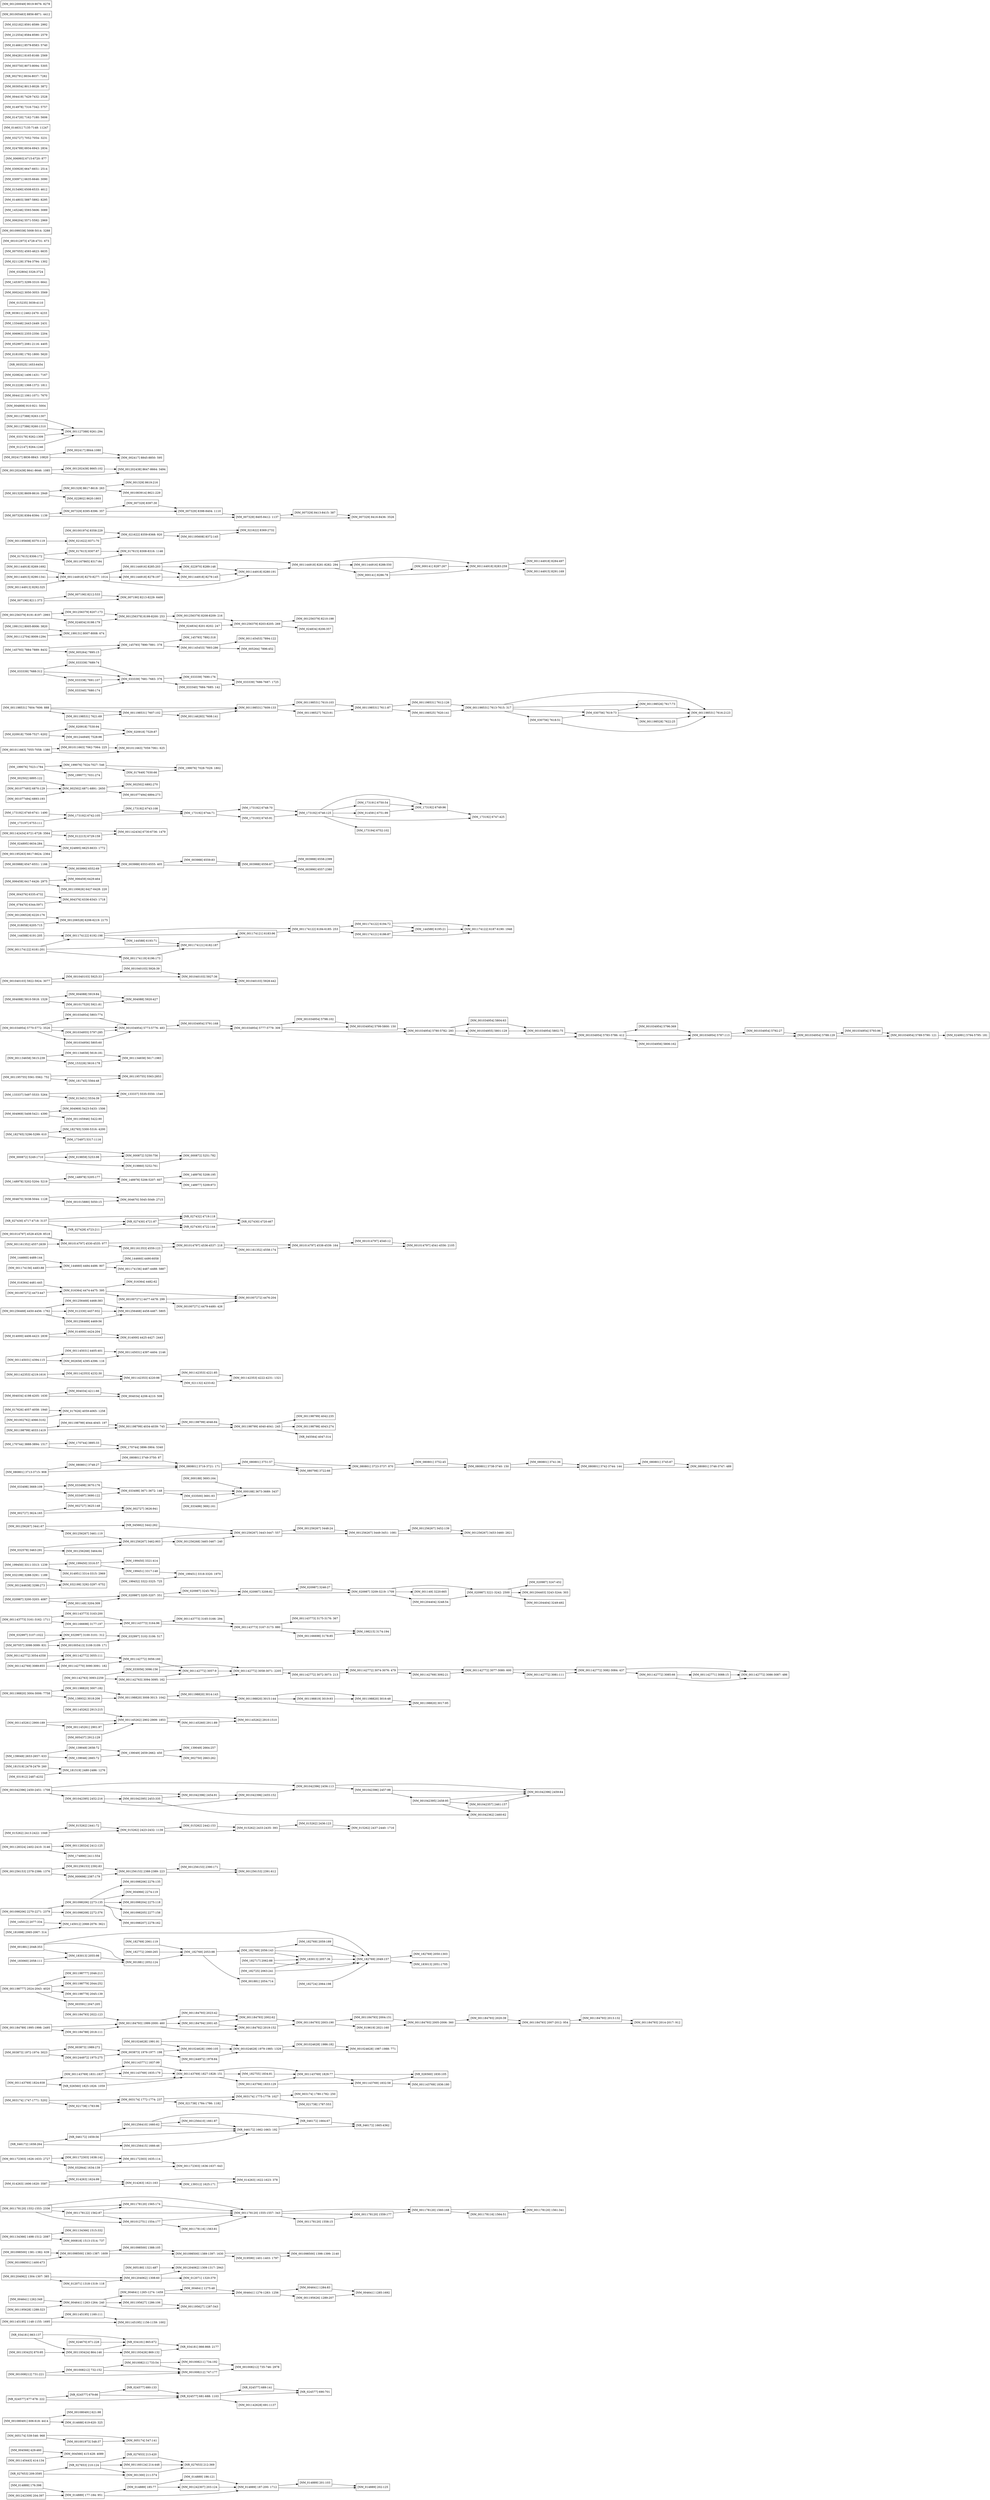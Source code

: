 digraph g { 
	rankdir = LR 
	176 -> 177 
	177 -> 185 
	185 -> 186 
	186 -> 187 
	187 -> 201 
	201 -> 202 
	209 -> 210 
	210 -> 213 
	213 -> 212 
	429 -> 415 
	539 -> 547 
	606 -> 621 
	677 -> 679 
	679 -> 680 
	680 -> 681 
	681 -> 689 
	689 -> 690 
	731 -> 732 
	732 -> 747 
	747 -> 735 
	863 -> 865 
	865 -> 866 
	1148 -> 1160 
	1160 -> 1156 
	1262 -> 1263 
	1263 -> 1265 
	1265 -> 1275 
	1275 -> 1276 
	1276 -> 1284 
	1284 -> 1285 
	1304 -> 1308 
	1308 -> 1309 
	1381 -> 1383 
	1383 -> 1388 
	1388 -> 1389 
	1389 -> 1398 
	1498 -> 1515 
	1552 -> 1565 
	1565 -> 1555 
	1555 -> 1558 
	1558 -> 1559 
	1559 -> 1560 
	1560 -> 1561 
	1552 -> 1562 
	1562 -> 1555 
	1606 -> 1624 
	1624 -> 1621 
	1621 -> 1622 
	1626 -> 1638 
	1638 -> 1635 
	1635 -> 1636 
	1658 -> 1659 
	1659 -> 1662 
	1662 -> 1664 
	1664 -> 1665 
	1747 -> 1772 
	1772 -> 1775 
	1775 -> 1780 
	1824 -> 1831 
	1831 -> 1835 
	1835 -> 1827 
	1827 -> 1829 
	1829 -> 1832 
	1832 -> 1836 
	1991 -> 1990 
	1990 -> 1979 
	1979 -> 1986 
	1986 -> 1987 
	2022 -> 1999 
	1999 -> 2023 
	2023 -> 2002 
	2002 -> 2003 
	2003 -> 2004 
	2004 -> 2005 
	2005 -> 2020 
	2020 -> 2007 
	2007 -> 2013 
	2013 -> 2014 
	2024 -> 2046 
	2061 -> 2053 
	2053 -> 2056 
	2056 -> 2059 
	2059 -> 2049 
	2049 -> 2050 
	2077 -> 2068 
	2270 -> 2273 
	2273 -> 2276 
	2378 -> 2392 
	2392 -> 2388 
	2388 -> 2390 
	2390 -> 2391 
	2402 -> 2412 
	2413 -> 2441 
	2441 -> 2423 
	2423 -> 2442 
	2442 -> 2433 
	2433 -> 2436 
	2436 -> 2437 
	2450 -> 2454 
	2454 -> 2455 
	2455 -> 2456 
	2456 -> 2457 
	2457 -> 2459 
	2478 -> 2480 
	2653 -> 2658 
	2658 -> 2659 
	2659 -> 2664 
	2913 -> 2902 
	2902 -> 2910 
	3004 -> 3007 
	3007 -> 3008 
	3008 -> 3014 
	3014 -> 3015 
	3015 -> 3016 
	3016 -> 3017 
	3054 -> 3055 
	3055 -> 3056 
	3056 -> 3057 
	3057 -> 3058 
	3058 -> 3072 
	3072 -> 3074 
	3074 -> 3077 
	3077 -> 3081 
	3081 -> 3082 
	3082 -> 3085 
	3085 -> 3086 
	3085 -> 3088 
	3088 -> 3086 
	3093 -> 3094 
	3094 -> 3057 
	3107 -> 3100 
	3100 -> 3102 
	3161 -> 3163 
	3163 -> 3164 
	3164 -> 3165 
	3165 -> 3167 
	3167 -> 3175 
	3200 -> 3205 
	3205 -> 3245 
	3245 -> 3208 
	3208 -> 3246 
	3246 -> 3209 
	3209 -> 3221 
	3221 -> 3247 
	3288 -> 3292 
	3311 -> 3316 
	3316 -> 3321 
	3441 -> 3461 
	3461 -> 3462 
	3462 -> 3443 
	3443 -> 3448 
	3448 -> 3449 
	3449 -> 3452 
	3452 -> 3453 
	3624 -> 3625 
	3625 -> 3626 
	3693 -> 3673 
	3713 -> 3748 
	3748 -> 3749 
	3749 -> 3716 
	3716 -> 3751 
	3751 -> 3723 
	3723 -> 3752 
	3752 -> 3738 
	3738 -> 3741 
	3741 -> 3742 
	3742 -> 3745 
	3745 -> 3746 
	3888 -> 3895 
	3895 -> 3896 
	4033 -> 4044 
	4044 -> 4034 
	4034 -> 4046 
	4046 -> 4040 
	4040 -> 4042 
	4057 -> 4059 
	4198 -> 4211 
	4211 -> 4206 
	4219 -> 4232 
	4232 -> 4220 
	4220 -> 4221 
	4221 -> 4222 
	4394 -> 4405 
	4405 -> 4397 
	4406 -> 4424 
	4424 -> 4425 
	4450 -> 4468 
	4468 -> 4458 
	4481 -> 4474 
	4474 -> 4482 
	4489 -> 4484 
	4484 -> 4490 
	4528 -> 4530 
	4530 -> 4536 
	4536 -> 4538 
	4538 -> 4540 
	4540 -> 4541 
	4717 -> 4721 
	4721 -> 4722 
	4722 -> 4720 
	5038 -> 5045 
	5202 -> 5205 
	5205 -> 5206 
	5206 -> 5208 
	5249 -> 5250 
	5250 -> 5251 
	5296 -> 5300 
	5408 -> 5423 
	5497 -> 5535 
	5561 -> 5563 
	5615 -> 5618 
	5618 -> 5617 
	5770 -> 5803 
	5803 -> 5773 
	5773 -> 5791 
	5791 -> 5777 
	5777 -> 5798 
	5798 -> 5799 
	5799 -> 5780 
	5780 -> 5804 
	5804 -> 5802 
	5802 -> 5783 
	5783 -> 5796 
	5796 -> 5787 
	5787 -> 5792 
	5792 -> 5788 
	5788 -> 5793 
	5793 -> 5789 
	5910 -> 5919 
	5919 -> 5920 
	5922 -> 5925 
	5925 -> 5926 
	5926 -> 5927 
	5927 -> 5928 
	6181 -> 6192 
	6192 -> 6184 
	6184 -> 6194 
	6194 -> 6187 
	6220 -> 6206 
	6335 -> 6336 
	6344 -> 6336 
	6417 -> 6429 
	6547 -> 6553 
	6553 -> 6559 
	6559 -> 6556 
	6556 -> 6558 
	6634 -> 6625 
	6721 -> 6730 
	6740 -> 6742 
	6742 -> 6743 
	6743 -> 6744 
	6744 -> 6748 
	6748 -> 6746 
	6746 -> 6749 
	6749 -> 6747 
	6895 -> 6871 
	6871 -> 6892 
	7023 -> 7024 
	7024 -> 7028 
	7055 -> 7062 
	7062 -> 7059 
	7508 -> 7530 
	7530 -> 7529 
	7604 -> 7621 
	7621 -> 7607 
	7607 -> 7609 
	7609 -> 7610 
	7610 -> 7611 
	7611 -> 7612 
	7612 -> 7613 
	7613 -> 7616 
	7688 -> 7689 
	7689 -> 7681 
	7681 -> 7690 
	7690 -> 7686 
	7884 -> 7890 
	7890 -> 7892 
	8005 -> 8007 
	8191 -> 8207 
	8207 -> 8199 
	8199 -> 8208 
	8208 -> 8203 
	8203 -> 8210 
	8211 -> 8212 
	8212 -> 8213 
	8269 -> 8270 
	8270 -> 8278 
	8278 -> 8279 
	8279 -> 8280 
	8280 -> 8281 
	8281 -> 8283 
	8283 -> 8284 
	8270 -> 8285 
	8285 -> 8279 
	8281 -> 8288 
	8306 -> 8307 
	8307 -> 8308 
	8371 -> 8359 
	8359 -> 8369 
	8384 -> 8395 
	8395 -> 8397 
	8397 -> 8398 
	8398 -> 8405 
	8405 -> 8413 
	8413 -> 8416 
	8384 -> 8405 
	8405 -> 8416 
	8609 -> 8617 
	8617 -> 8619 
	8641 -> 8665 
	8665 -> 8647 
	8836 -> 8844 
	8844 -> 8845 
	8836 -> 8845 
	9263 -> 9261 
	185 -> 203 
	203 -> 187 
	204 -> 177 
	177 -> 187 
	187 -> 202 
	210 -> 211 
	211 -> 212 
	209 -> 211 
	210 -> 214 
	214 -> 212 
	414 -> 415 
	539 -> 548 
	548 -> 547 
	606 -> 619 
	677 -> 681 
	681 -> 691 
	679 -> 681 
	681 -> 690 
	732 -> 733 
	733 -> 734 
	734 -> 735 
	731 -> 747 
	733 -> 747 
	863 -> 864 
	864 -> 865 
	864 -> 869 
	869 -> 866 
	870 -> 864 
	871 -> 865 
	1148 -> 1156 
	1263 -> 1286 
	1286 -> 1287 
	1263 -> 1287 
	1288 -> 1263 
	1265 -> 1276 
	1276 -> 1289 
	1289 -> 1285 
	1304 -> 1318 
	1318 -> 1308 
	1308 -> 1320 
	1321 -> 1309 
	1400 -> 1383 
	1383 -> 1389 
	1389 -> 1401 
	1401 -> 1398 
	1498 -> 1513 
	1552 -> 1554 
	1554 -> 1555 
	1562 -> 1554 
	1555 -> 1559 
	1554 -> 1563 
	1563 -> 1555 
	1560 -> 1564 
	1564 -> 1561 
	1562 -> 1565 
	1552 -> 1555 
	1555 -> 1560 
	1606 -> 1621 
	1621 -> 1625 
	1625 -> 1622 
	1626 -> 1634 
	1634 -> 1635 
	1634 -> 1636 
	1659 -> 1660 
	1660 -> 1661 
	1661 -> 1662 
	1660 -> 1662 
	1662 -> 1665 
	1660 -> 1664 
	1658 -> 1666 
	1666 -> 1662 
	1747 -> 1783 
	1783 -> 1772 
	1772 -> 1784 
	1784 -> 1775 
	1775 -> 1787 
	1824 -> 1825 
	1825 -> 1827 
	1829 -> 1830 
	1831 -> 1827 
	1832 -> 1830 
	1827 -> 1833 
	1833 -> 1829 
	1827 -> 1834 
	1834 -> 1829 
	1831 -> 1837 
	1837 -> 1827 
	1833 -> 1832 
	1991 -> 1979 
	1972 -> 1989 
	1989 -> 1976 
	1976 -> 1990 
	1972 -> 1975 
	1975 -> 1976 
	1976 -> 1978 
	1978 -> 1979 
	1979 -> 1987 
	1999 -> 2001 
	2001 -> 2002 
	2005 -> 2007 
	2001 -> 2019 
	2019 -> 2003 
	1995 -> 1999 
	1995 -> 2018 
	2018 -> 1999 
	2007 -> 2014 
	1999 -> 2019 
	2003 -> 2021 
	2021 -> 2005 
	2024 -> 2044 
	2024 -> 2045 
	2024 -> 2047 
	2056 -> 2049 
	2048 -> 2052 
	2052 -> 2053 
	2053 -> 2054 
	2048 -> 2055 
	2055 -> 2052 
	2056 -> 2057 
	2057 -> 2049 
	2049 -> 2051 
	2058 -> 2052 
	2058 -> 2055 
	2060 -> 2053 
	2048 -> 2049 
	2062 -> 2057 
	2062 -> 2049 
	2063 -> 2049 
	2064 -> 2049 
	2063 -> 2057 
	2065 -> 2068 
	2270 -> 2272 
	2273 -> 2274 
	2273 -> 2275 
	2273 -> 2277 
	2273 -> 2278 
	2378 -> 2387 
	2387 -> 2388 
	2388 -> 2391 
	2402 -> 2411 
	2413 -> 2423 
	2423 -> 2433 
	2433 -> 2437 
	2450 -> 2452 
	2452 -> 2453 
	2453 -> 2454 
	2457 -> 2458 
	2458 -> 2459 
	2450 -> 2456 
	2458 -> 2460 
	2458 -> 2461 
	2452 -> 2455 
	2453 -> 2460 
	2456 -> 2459 
	2461 -> 2459 
	2487 -> 2480 
	2659 -> 2663 
	2653 -> 2665 
	2665 -> 2659 
	2900 -> 2901 
	2901 -> 2902 
	2900 -> 2902 
	2902 -> 2911 
	2911 -> 2910 
	2912 -> 2902 
	3004 -> 3018 
	3018 -> 3008 
	3008 -> 3015 
	3015 -> 3019 
	3019 -> 3016 
	3015 -> 3017 
	3089 -> 3055 
	3074 -> 3092 
	3092 -> 3077 
	3089 -> 3090 
	3090 -> 3056 
	3082 -> 3086 
	3093 -> 3096 
	3096 -> 3057 
	3058 -> 3074 
	3096 -> 3058 
	3094 -> 3058 
	3077 -> 3082 
	3098 -> 3100 
	3098 -> 3108 
	3108 -> 3102 
	3167 -> 3174 
	3161 -> 3177 
	3177 -> 3164 
	3167 -> 3178 
	3178 -> 3174 
	3164 -> 3167 
	3200 -> 3204 
	3204 -> 3205 
	3205 -> 3208 
	3208 -> 3209 
	3209 -> 3220 
	3221 -> 3243 
	3209 -> 3248 
	3248 -> 3221 
	3221 -> 3249 
	3298 -> 3292 
	3311 -> 3314 
	3316 -> 3317 
	3317 -> 3318 
	3441 -> 3442 
	3442 -> 3443 
	3463 -> 3462 
	3443 -> 3449 
	3449 -> 3453 
	3463 -> 3464 
	3464 -> 3462 
	3462 -> 3465 
	3465 -> 3443 
	3624 -> 3626 
	3669 -> 3670 
	3670 -> 3671 
	3671 -> 3673 
	3669 -> 3690 
	3690 -> 3671 
	3671 -> 3691 
	3691 -> 3673 
	3692 -> 3673 
	3713 -> 3716 
	3716 -> 3722 
	3722 -> 3723 
	3723 -> 3738 
	3738 -> 3742 
	3748 -> 3716 
	3742 -> 3746 
	3751 -> 3722 
	3888 -> 3896 
	4033 -> 4034 
	4034 -> 4040 
	4040 -> 4043 
	4040 -> 4047 
	4066 -> 4059 
	4198 -> 4206 
	4219 -> 4220 
	4220 -> 4233 
	4233 -> 4222 
	4394 -> 4395 
	4395 -> 4397 
	4406 -> 4425 
	4450 -> 4457 
	4457 -> 4458 
	4450 -> 4469 
	4469 -> 4458 
	4473 -> 4474 
	4474 -> 4476 
	4474 -> 4477 
	4477 -> 4479 
	4479 -> 4476 
	4477 -> 4476 
	4483 -> 4484 
	4484 -> 4487 
	4557 -> 4530 
	4536 -> 4558 
	4558 -> 4538 
	4538 -> 4541 
	4530 -> 4559 
	4559 -> 4536 
	4717 -> 4719 
	4719 -> 4720 
	4721 -> 4719 
	4717 -> 4723 
	4723 -> 4721 
	4723 -> 4722 
	5038 -> 5050 
	5050 -> 5045 
	5202 -> 5206 
	5206 -> 5209 
	5249 -> 5252 
	5252 -> 5251 
	5249 -> 5253 
	5253 -> 5250 
	5296 -> 5317 
	5408 -> 5422 
	5497 -> 5534 
	5534 -> 5535 
	5561 -> 5564 
	5564 -> 5563 
	5615 -> 5616 
	5616 -> 5617 
	5770 -> 5773 
	5773 -> 5777 
	5777 -> 5780 
	5780 -> 5783 
	5783 -> 5787 
	5787 -> 5788 
	5788 -> 5789 
	5789 -> 5794 
	5770 -> 5797 
	5797 -> 5773 
	5780 -> 5801 
	5801 -> 5802 
	5770 -> 5805 
	5805 -> 5773 
	5777 -> 5799 
	5783 -> 5806 
	5806 -> 5787 
	5910 -> 5921 
	5921 -> 5920 
	5922 -> 5928 
	5925 -> 5927 
	6181 -> 6182 
	6182 -> 6183 
	6183 -> 6184 
	6184 -> 6186 
	6186 -> 6187 
	6181 -> 6196 
	6196 -> 6182 
	6192 -> 6183 
	6191 -> 6192 
	6192 -> 6193 
	6193 -> 6182 
	6194 -> 6195 
	6195 -> 6187 
	6186 -> 6195 
	6205 -> 6206 
	6417 -> 6427 
	6547 -> 6552 
	6552 -> 6553 
	6553 -> 6556 
	6556 -> 6557 
	6617 -> 6625 
	6721 -> 6729 
	6729 -> 6730 
	6744 -> 6745 
	6745 -> 6746 
	6746 -> 6747 
	6746 -> 6750 
	6750 -> 6749 
	6746 -> 6751 
	6751 -> 6749 
	6746 -> 6752 
	6753 -> 6742 
	6742 -> 6744 
	6870 -> 6871 
	6893 -> 6871 
	6871 -> 6894 
	7024 -> 7030 
	7030 -> 7028 
	7023 -> 7031 
	7055 -> 7059 
	7508 -> 7528 
	7528 -> 7529 
	7604 -> 7607 
	7607 -> 7608 
	7608 -> 7609 
	7613 -> 7617 
	7617 -> 7616 
	7613 -> 7618 
	7618 -> 7619 
	7619 -> 7616 
	7613 -> 7619 
	7604 -> 7609 
	7618 -> 7616 
	7611 -> 7620 
	7620 -> 7613 
	7619 -> 7617 
	7619 -> 7622 
	7622 -> 7616 
	7609 -> 7623 
	7623 -> 7611 
	7688 -> 7691 
	7691 -> 7681 
	7688 -> 7681 
	7680 -> 7681 
	7681 -> 7684 
	7684 -> 7686 
	7890 -> 7893 
	7893 -> 7894 
	7884 -> 7895 
	7895 -> 7890 
	7893 -> 7896 
	8009 -> 8007 
	8191 -> 8198 
	8198 -> 8199 
	8199 -> 8201 
	8201 -> 8203 
	8203 -> 8206 
	8211 -> 8213 
	8281 -> 8286 
	8286 -> 8287 
	8287 -> 8283 
	8270 -> 8280 
	8285 -> 8289 
	8289 -> 8280 
	8285 -> 8281 
	8290 -> 8270 
	8286 -> 8283 
	8283 -> 8291 
	8292 -> 8270 
	8306 -> 8317 
	8317 -> 8308 
	8370 -> 8371 
	8359 -> 8372 
	8372 -> 8369 
	8358 -> 8359 
	8395 -> 8398 
	8609 -> 8620 
	8617 -> 8621 
	8641 -> 8647 
	9260 -> 9261 
	9262 -> 9261 
	9264 -> 9261 
	3322 -> 3318 
	176 [shape=box, label="[NM_014889] 176:398"] 
	177 [shape=box, label="[NM_014889] 177-184: 951"] 
	185 [shape=box, label="[NM_014889] 185:77"] 
	186 [shape=box, label="[NM_014889] 186:121"] 
	187 [shape=box, label="[NM_014889] 187-200: 1712"] 
	201 [shape=box, label="[NM_014889] 201:103"] 
	202 [shape=box, label="[NM_014889] 202:125"] 
	209 [shape=box, label="[NR_027653] 209:3595"] 
	210 [shape=box, label="[NR_027653] 210:124"] 
	213 [shape=box, label="[NR_027653] 213:420"] 
	212 [shape=box, label="[NR_027653] 212:369"] 
	429 [shape=box, label="[NM_004566] 429:460"] 
	415 [shape=box, label="[NM_004566] 415-428: 4089"] 
	539 [shape=box, label="[NM_005174] 539-546: 968"] 
	547 [shape=box, label="[NM_005174] 547:141"] 
	606 [shape=box, label="[NM_001080491] 606-618: 4414"] 
	621 [shape=box, label="[NM_001080491] 621:98"] 
	677 [shape=box, label="[NR_024577] 677-678: 222"] 
	679 [shape=box, label="[NR_024577] 679:66"] 
	680 [shape=box, label="[NR_024577] 680:133"] 
	681 [shape=box, label="[NR_024577] 681-688: 1103"] 
	689 [shape=box, label="[NR_024577] 689:141"] 
	690 [shape=box, label="[NR_024577] 690:701"] 
	731 [shape=box, label="[NM_001008212] 731:221"] 
	732 [shape=box, label="[NM_001008212] 732:152"] 
	747 [shape=box, label="[NM_001008212] 747:177"] 
	735 [shape=box, label="[NM_001008212] 735-746: 2978"] 
	863 [shape=box, label="[NR_034181] 863:137"] 
	865 [shape=box, label="[NR_034181] 865:672"] 
	866 [shape=box, label="[NR_034181] 866-868: 2177"] 
	910 [shape=box, label="[NM_004808] 910-921: 5004"] 
	1061 [shape=box, label="[NM_004412] 1061-1071: 7670"] 
	1148 [shape=box, label="[NM_001145195] 1148-1155: 1695"] 
	1160 [shape=box, label="[NM_001145195] 1160:111"] 
	1156 [shape=box, label="[NM_001145195] 1156-1159: 1002"] 
	1262 [shape=box, label="[NM_004641] 1262:349"] 
	1263 [shape=box, label="[NM_004641] 1263-1264: 240"] 
	1265 [shape=box, label="[NM_004641] 1265-1274: 1459"] 
	1275 [shape=box, label="[NM_004641] 1275:48"] 
	1276 [shape=box, label="[NM_004641] 1276-1283: 1256"] 
	1284 [shape=box, label="[NM_004641] 1284:83"] 
	1285 [shape=box, label="[NM_004641] 1285:1692"] 
	1304 [shape=box, label="[NM_001204062] 1304-1307: 385"] 
	1308 [shape=box, label="[NM_001204062] 1308:60"] 
	1309 [shape=box, label="[NM_001204062] 1309-1317: 2943"] 
	1368 [shape=box, label="[NM_012228] 1368-1372: 1811"] 
	1381 [shape=box, label="[NM_001098500] 1381-1382: 639"] 
	1383 [shape=box, label="[NM_001098500] 1383-1387: 1609"] 
	1388 [shape=box, label="[NM_001098500] 1388:105"] 
	1389 [shape=box, label="[NM_001098500] 1389-1397: 1630"] 
	1398 [shape=box, label="[NM_001098500] 1398-1399: 2140"] 
	1406 [shape=box, label="[NM_020824] 1406-1431: 7167"] 
	1498 [shape=box, label="[NM_001134366] 1498-1512: 2087"] 
	1515 [shape=box, label="[NM_001134366] 1515:332"] 
	1552 [shape=box, label="[NM_001178120] 1552-1553: 2336"] 
	1565 [shape=box, label="[NM_001178120] 1565:174"] 
	1555 [shape=box, label="[NM_001178120] 1555-1557: 343"] 
	1558 [shape=box, label="[NM_001178120] 1558:15"] 
	1559 [shape=box, label="[NM_001178120] 1559:177"] 
	1560 [shape=box, label="[NM_001178120] 1560:168"] 
	1561 [shape=box, label="[NM_001178120] 1561:341"] 
	1562 [shape=box, label="[NM_001178122] 1562:87"] 
	1606 [shape=box, label="[NM_014263] 1606-1620: 3587"] 
	1624 [shape=box, label="[NM_014263] 1624:99"] 
	1621 [shape=box, label="[NM_014263] 1621:163"] 
	1622 [shape=box, label="[NM_014263] 1622-1623: 378"] 
	1626 [shape=box, label="[NM_001172303] 1626-1633: 2727"] 
	1638 [shape=box, label="[NM_001172303] 1638:142"] 
	1635 [shape=box, label="[NM_001172303] 1635:114"] 
	1636 [shape=box, label="[NM_001172303] 1636-1637: 643"] 
	1653 [shape=box, label="[NR_003525] 1653:6454"] 
	1658 [shape=box, label="[NR_046172] 1658:264"] 
	1659 [shape=box, label="[NR_046172] 1659:56"] 
	1662 [shape=box, label="[NR_046172] 1662-1663: 192"] 
	1664 [shape=box, label="[NR_046172] 1664:67"] 
	1665 [shape=box, label="[NR_046172] 1665:4362"] 
	1747 [shape=box, label="[NM_003174] 1747-1771: 5202"] 
	1772 [shape=box, label="[NM_003174] 1772-1774: 237"] 
	1775 [shape=box, label="[NM_003174] 1775-1779: 1027"] 
	1780 [shape=box, label="[NM_003174] 1780-1782: 250"] 
	1792 [shape=box, label="[NM_018109] 1792-1800: 5620"] 
	1824 [shape=box, label="[NM_001143769] 1824:938"] 
	1831 [shape=box, label="[NM_001143769] 1831:1837"] 
	1835 [shape=box, label="[NM_001143769] 1835:179"] 
	1827 [shape=box, label="[NM_001143769] 1827-1828: 151"] 
	1829 [shape=box, label="[NM_001143769] 1829:77"] 
	1832 [shape=box, label="[NM_001143769] 1832:58"] 
	1836 [shape=box, label="[NM_001143769] 1836:180"] 
	1991 [shape=box, label="[NM_001024628] 1991:91"] 
	1990 [shape=box, label="[NM_001024628] 1990:105"] 
	1979 [shape=box, label="[NM_001024628] 1979-1985: 1329"] 
	1986 [shape=box, label="[NM_001024628] 1986:182"] 
	1987 [shape=box, label="[NM_001024628] 1987-1988: 771"] 
	2022 [shape=box, label="[NM_001184793] 2022:123"] 
	1999 [shape=box, label="[NM_001184793] 1999-2000: 460"] 
	2023 [shape=box, label="[NM_001184793] 2023:42"] 
	2002 [shape=box, label="[NM_001184793] 2002:62"] 
	2003 [shape=box, label="[NM_001184793] 2003:190"] 
	2004 [shape=box, label="[NM_001184793] 2004:151"] 
	2005 [shape=box, label="[NM_001184793] 2005-2006: 360"] 
	2020 [shape=box, label="[NM_001184793] 2020:39"] 
	2007 [shape=box, label="[NM_001184793] 2007-2012: 954"] 
	2013 [shape=box, label="[NM_001184793] 2013:132"] 
	2014 [shape=box, label="[NM_001184793] 2014-2017: 912"] 
	2024 [shape=box, label="[NM_001198777] 2024-2043: 4020"] 
	2046 [shape=box, label="[NM_001198777] 2046:213"] 
	2061 [shape=box, label="[NM_182769] 2061:119"] 
	2053 [shape=box, label="[NM_182769] 2053:98"] 
	2056 [shape=box, label="[NM_182769] 2056:143"] 
	2059 [shape=box, label="[NM_182769] 2059:189"] 
	2049 [shape=box, label="[NM_182769] 2049:157"] 
	2050 [shape=box, label="[NM_182769] 2050:1303"] 
	2077 [shape=box, label="[NM_145012] 2077:334"] 
	2068 [shape=box, label="[NM_145012] 2068-2076: 3621"] 
	2081 [shape=box, label="[NM_052997] 2081-2116: 4405"] 
	2270 [shape=box, label="[NM_001098206] 2270-2271: 2379"] 
	2273 [shape=box, label="[NM_001098206] 2273:135"] 
	2276 [shape=box, label="[NM_001098206] 2276:135"] 
	2355 [shape=box, label="[NM_006963] 2355-2356: 2204"] 
	2378 [shape=box, label="[NM_001256153] 2378-2386: 1376"] 
	2392 [shape=box, label="[NM_001256153] 2392:83"] 
	2388 [shape=box, label="[NM_001256153] 2388-2389: 223"] 
	2390 [shape=box, label="[NM_001256153] 2390:171"] 
	2391 [shape=box, label="[NM_001256153] 2391:612"] 
	2402 [shape=box, label="[NM_001128324] 2402-2410: 3146"] 
	2412 [shape=box, label="[NM_001128324] 2412:125"] 
	2413 [shape=box, label="[NM_015262] 2413-2422: 1049"] 
	2441 [shape=box, label="[NM_015262] 2441:72"] 
	2423 [shape=box, label="[NM_015262] 2423-2432: 1139"] 
	2442 [shape=box, label="[NM_015262] 2442:153"] 
	2433 [shape=box, label="[NM_015262] 2433-2435: 393"] 
	2436 [shape=box, label="[NM_015262] 2436:123"] 
	2437 [shape=box, label="[NM_015262] 2437-2440: 1716"] 
	2443 [shape=box, label="[NM_133446] 2443-2449: 2431"] 
	2450 [shape=box, label="[NM_001042396] 2450-2451: 1708"] 
	2454 [shape=box, label="[NM_001042396] 2454:91"] 
	2455 [shape=box, label="[NM_001042396] 2455:152"] 
	2456 [shape=box, label="[NM_001042396] 2456:113"] 
	2457 [shape=box, label="[NM_001042396] 2457:98"] 
	2459 [shape=box, label="[NM_001042396] 2459:64"] 
	2462 [shape=box, label="[NR_003611] 2462-2470: 4233"] 
	2478 [shape=box, label="[NM_181519] 2478-2479: 260"] 
	2480 [shape=box, label="[NM_181519] 2480-2486: 1276"] 
	2653 [shape=box, label="[NM_139049] 2653-2657: 633"] 
	2658 [shape=box, label="[NM_139049] 2658:72"] 
	2659 [shape=box, label="[NM_139049] 2659-2662: 450"] 
	2664 [shape=box, label="[NM_139049] 2664:257"] 
	2913 [shape=box, label="[NM_001145262] 2913:215"] 
	2902 [shape=box, label="[NM_001145262] 2902-2909: 1853"] 
	2910 [shape=box, label="[NM_001145262] 2910:1510"] 
	3004 [shape=box, label="[NM_001198820] 3004-3006: 7758"] 
	3007 [shape=box, label="[NM_001198820] 3007:182"] 
	3008 [shape=box, label="[NM_001198820] 3008-3013: 1042"] 
	3014 [shape=box, label="[NM_001198820] 3014:143"] 
	3015 [shape=box, label="[NM_001198820] 3015:144"] 
	3016 [shape=box, label="[NM_001198820] 3016:48"] 
	3017 [shape=box, label="[NM_001198820] 3017:95"] 
	3039 [shape=box, label="[NM_015235] 3039:4110"] 
	3050 [shape=box, label="[NM_000242] 3050-3053: 3569"] 
	3054 [shape=box, label="[NM_001142772] 3054:4358"] 
	3055 [shape=box, label="[NM_001142772] 3055:111"] 
	3056 [shape=box, label="[NM_001142772] 3056:160"] 
	3057 [shape=box, label="[NM_001142772] 3057:9"] 
	3058 [shape=box, label="[NM_001142772] 3058-3071: 2205"] 
	3072 [shape=box, label="[NM_001142772] 3072-3073: 213"] 
	3074 [shape=box, label="[NM_001142772] 3074-3076: 479"] 
	3077 [shape=box, label="[NM_001142772] 3077-3080: 600"] 
	3081 [shape=box, label="[NM_001142772] 3081:111"] 
	3082 [shape=box, label="[NM_001142772] 3082-3084: 437"] 
	3085 [shape=box, label="[NM_001142772] 3085:66"] 
	3086 [shape=box, label="[NM_001142772] 3086-3087: 486"] 
	3088 [shape=box, label="[NM_001142771] 3088:15"] 
	3093 [shape=box, label="[NM_001142763] 3093:2259"] 
	3094 [shape=box, label="[NM_001142763] 3094-3095: 162"] 
	3107 [shape=box, label="[NM_032997] 3107:1022"] 
	3100 [shape=box, label="[NM_032997] 3100-3101: 312"] 
	3102 [shape=box, label="[NM_032997] 3102-3106: 517"] 
	3161 [shape=box, label="[NM_001143773] 3161-3162: 1711"] 
	3163 [shape=box, label="[NM_001143773] 3163:200"] 
	3164 [shape=box, label="[NM_001143773] 3164:96"] 
	3165 [shape=box, label="[NM_001143773] 3165-3166: 294"] 
	3167 [shape=box, label="[NM_001143773] 3167-3173: 880"] 
	3175 [shape=box, label="[NM_001143773] 3175-3176: 367"] 
	3200 [shape=box, label="[NM_020987] 3200-3203: 4087"] 
	3205 [shape=box, label="[NM_020987] 3205-3207: 351"] 
	3245 [shape=box, label="[NM_020987] 3245:7812"] 
	3208 [shape=box, label="[NM_020987] 3208:82"] 
	3246 [shape=box, label="[NM_020987] 3246:27"] 
	3209 [shape=box, label="[NM_020987] 3209-3219: 1709"] 
	3221 [shape=box, label="[NM_020987] 3221-3242: 2500"] 
	3247 [shape=box, label="[NM_020987] 3247:452"] 
	3288 [shape=box, label="[NM_032199] 3288-3291: 1189"] 
	3292 [shape=box, label="[NM_032199] 3292-3297: 6752"] 
	3299 [shape=box, label="[NM_145307] 3299-3310: 6641"] 
	3311 [shape=box, label="[NM_199450] 3311-3313: 1239"] 
	3316 [shape=box, label="[NM_199450] 3316:57"] 
	3321 [shape=box, label="[NM_199450] 3321:414"] 
	3326 [shape=box, label="[NM_032804] 3326:3724"] 
	3441 [shape=box, label="[NM_001256267] 3441:67"] 
	3461 [shape=box, label="[NM_001256267] 3461:119"] 
	3462 [shape=box, label="[NM_001256267] 3462:903"] 
	3443 [shape=box, label="[NM_001256267] 3443-3447: 557"] 
	3448 [shape=box, label="[NM_001256267] 3448:24"] 
	3449 [shape=box, label="[NM_001256267] 3449-3451: 1081"] 
	3452 [shape=box, label="[NM_001256267] 3452:139"] 
	3453 [shape=box, label="[NM_001256267] 3453-3460: 2821"] 
	3624 [shape=box, label="[NM_002727] 3624:165"] 
	3625 [shape=box, label="[NM_002727] 3625:148"] 
	3626 [shape=box, label="[NM_002727] 3626:941"] 
	3693 [shape=box, label="[NM_000188] 3693:164"] 
	3673 [shape=box, label="[NM_000188] 3673-3689: 3437"] 
	3713 [shape=box, label="[NM_080801] 3713-3715: 908"] 
	3748 [shape=box, label="[NM_080801] 3748:27"] 
	3749 [shape=box, label="[NM_080801] 3749-3750: 87"] 
	3716 [shape=box, label="[NM_080801] 3716-3721: 171"] 
	3751 [shape=box, label="[NM_080801] 3751:57"] 
	3723 [shape=box, label="[NM_080801] 3723-3737: 870"] 
	3752 [shape=box, label="[NM_080801] 3752:45"] 
	3738 [shape=box, label="[NM_080801] 3738-3740: 150"] 
	3741 [shape=box, label="[NM_080801] 3741:36"] 
	3742 [shape=box, label="[NM_080801] 3742-3744: 144"] 
	3745 [shape=box, label="[NM_080801] 3745:87"] 
	3746 [shape=box, label="[NM_080801] 3746-3747: 489"] 
	3784 [shape=box, label="[NM_021129] 3784-3794: 1302"] 
	3888 [shape=box, label="[NM_170744] 3888-3894: 1517"] 
	3895 [shape=box, label="[NM_170744] 3895:33"] 
	3896 [shape=box, label="[NM_170744] 3896-3904: 5340"] 
	4033 [shape=box, label="[NM_001198799] 4033:1419"] 
	4044 [shape=box, label="[NM_001198799] 4044-4045: 197"] 
	4034 [shape=box, label="[NM_001198799] 4034-4039: 745"] 
	4046 [shape=box, label="[NM_001198799] 4046:84"] 
	4040 [shape=box, label="[NM_001198799] 4040-4041: 245"] 
	4042 [shape=box, label="[NM_001198799] 4042:235"] 
	4057 [shape=box, label="[NM_017626] 4057-4058: 1940"] 
	4059 [shape=box, label="[NM_017626] 4059-4065: 1258"] 
	4198 [shape=box, label="[NM_004034] 4198-4205: 1630"] 
	4211 [shape=box, label="[NM_004034] 4211:66"] 
	4206 [shape=box, label="[NM_004034] 4206-4210: 508"] 
	4219 [shape=box, label="[NM_001142353] 4219:1616"] 
	4232 [shape=box, label="[NM_001142353] 4232:30"] 
	4220 [shape=box, label="[NM_001142353] 4220:98"] 
	4221 [shape=box, label="[NM_001142353] 4221:85"] 
	4222 [shape=box, label="[NM_001142353] 4222-4231: 1321"] 
	4394 [shape=box, label="[NM_001145031] 4394:115"] 
	4405 [shape=box, label="[NM_001145031] 4405:401"] 
	4397 [shape=box, label="[NM_001145031] 4397-4404: 2146"] 
	4406 [shape=box, label="[NM_014000] 4406-4423: 2839"] 
	4424 [shape=box, label="[NM_014000] 4424:204"] 
	4425 [shape=box, label="[NM_014000] 4425-4427: 2443"] 
	4450 [shape=box, label="[NM_001256468] 4450-4456: 1762"] 
	4468 [shape=box, label="[NM_001256468] 4468:383"] 
	4458 [shape=box, label="[NM_001256468] 4458-4467: 5805"] 
	4481 [shape=box, label="[NM_016364] 4481:445"] 
	4474 [shape=box, label="[NM_016364] 4474-4475: 395"] 
	4482 [shape=box, label="[NM_016364] 4482:62"] 
	4489 [shape=box, label="[NM_144660] 4489:144"] 
	4484 [shape=box, label="[NM_144660] 4484-4486: 807"] 
	4490 [shape=box, label="[NM_144660] 4490:6058"] 
	4528 [shape=box, label="[NM_001014797] 4528-4529: 8518"] 
	4530 [shape=box, label="[NM_001014797] 4530-4535: 977"] 
	4536 [shape=box, label="[NM_001014797] 4536-4537: 218"] 
	4538 [shape=box, label="[NM_001014797] 4538-4539: 164"] 
	4540 [shape=box, label="[NM_001014797] 4540:12"] 
	4541 [shape=box, label="[NM_001014797] 4541-4556: 2105"] 
	4593 [shape=box, label="[NM_007055] 4593-4623: 6635"] 
	4717 [shape=box, label="[NR_027430] 4717-4718: 3137"] 
	4721 [shape=box, label="[NR_027430] 4721:87"] 
	4722 [shape=box, label="[NR_027430] 4722:144"] 
	4720 [shape=box, label="[NR_027430] 4720:467"] 
	4728 [shape=box, label="[NM_001012973] 4728-4731: 673"] 
	5008 [shape=box, label="[NM_001099338] 5008-5014: 3288"] 
	5038 [shape=box, label="[NM_004670] 5038-5044: 1128"] 
	5045 [shape=box, label="[NM_004670] 5045-5049: 2715"] 
	5202 [shape=box, label="[NM_148978] 5202-5204: 5219"] 
	5205 [shape=box, label="[NM_148978] 5205:177"] 
	5206 [shape=box, label="[NM_148978] 5206-5207: 607"] 
	5208 [shape=box, label="[NM_148978] 5208:195"] 
	5249 [shape=box, label="[NM_000872] 5249:1710"] 
	5250 [shape=box, label="[NM_000872] 5250:756"] 
	5251 [shape=box, label="[NM_000872] 5251:782"] 
	5296 [shape=box, label="[NM_182765] 5296-5299: 610"] 
	5300 [shape=box, label="[NM_182765] 5300-5316: 4200"] 
	5408 [shape=box, label="[NM_004969] 5408-5421: 4390"] 
	5423 [shape=box, label="[NM_004969] 5423-5433: 1506"] 
	5497 [shape=box, label="[NM_133337] 5497-5533: 5264"] 
	5535 [shape=box, label="[NM_133337] 5535-5550: 1540"] 
	5561 [shape=box, label="[NM_001195755] 5561-5562: 752"] 
	5563 [shape=box, label="[NM_001195755] 5563:2853"] 
	5571 [shape=box, label="[NM_006204] 5571-5592: 2969"] 
	5593 [shape=box, label="[NM_145246] 5593-5606: 3089"] 
	5615 [shape=box, label="[NM_001134658] 5615:239"] 
	5618 [shape=box, label="[NM_001134658] 5618:181"] 
	5617 [shape=box, label="[NM_001134658] 5617:1983"] 
	5770 [shape=box, label="[NM_001034954] 5770-5772: 3526"] 
	5803 [shape=box, label="[NM_001034954] 5803:774"] 
	5773 [shape=box, label="[NM_001034954] 5773-5776: 483"] 
	5791 [shape=box, label="[NM_001034954] 5791:168"] 
	5777 [shape=box, label="[NM_001034954] 5777-5779: 309"] 
	5798 [shape=box, label="[NM_001034954] 5798:102"] 
	5799 [shape=box, label="[NM_001034954] 5799-5800: 150"] 
	5780 [shape=box, label="[NM_001034954] 5780-5782: 293"] 
	5804 [shape=box, label="[NM_001034954] 5804:63"] 
	5802 [shape=box, label="[NM_001034954] 5802:75"] 
	5783 [shape=box, label="[NM_001034954] 5783-5786: 412"] 
	5796 [shape=box, label="[NM_001034954] 5796:369"] 
	5787 [shape=box, label="[NM_001034954] 5787:113"] 
	5792 [shape=box, label="[NM_001034954] 5792:27"] 
	5788 [shape=box, label="[NM_001034954] 5788:129"] 
	5793 [shape=box, label="[NM_001034954] 5793:96"] 
	5789 [shape=box, label="[NM_001034954] 5789-5790: 121"] 
	5887 [shape=box, label="[NM_014803] 5887-5892: 8295"] 
	5910 [shape=box, label="[NM_004088] 5910-5918: 1529"] 
	5919 [shape=box, label="[NM_004088] 5919:84"] 
	5920 [shape=box, label="[NM_004088] 5920:427"] 
	5922 [shape=box, label="[NM_001040103] 5922-5924: 3077"] 
	5925 [shape=box, label="[NM_001040103] 5925:33"] 
	5926 [shape=box, label="[NM_001040103] 5926:39"] 
	5927 [shape=box, label="[NM_001040103] 5927:36"] 
	5928 [shape=box, label="[NM_001040103] 5928:442"] 
	6181 [shape=box, label="[NM_001174122] 6181:201"] 
	6192 [shape=box, label="[NM_001174122] 6192:198"] 
	6184 [shape=box, label="[NM_001174122] 6184-6185: 253"] 
	6194 [shape=box, label="[NM_001174122] 6194:72"] 
	6187 [shape=box, label="[NM_001174122] 6187-6190: 1946"] 
	6220 [shape=box, label="[NM_001206528] 6220:176"] 
	6206 [shape=box, label="[NM_001206528] 6206-6219: 2175"] 
	6335 [shape=box, label="[NM_004376] 6335:4732"] 
	6336 [shape=box, label="[NM_004376] 6336-6343: 1718"] 
	6344 [shape=box, label="[NM_078470] 6344:5971"] 
	6417 [shape=box, label="[NM_006459] 6417-6426: 2975"] 
	6429 [shape=box, label="[NM_006459] 6429:464"] 
	6508 [shape=box, label="[NM_015490] 6508-6533: 4612"] 
	6547 [shape=box, label="[NM_003988] 6547-6551: 1166"] 
	6553 [shape=box, label="[NM_003988] 6553-6555: 405"] 
	6559 [shape=box, label="[NM_003988] 6559:83"] 
	6556 [shape=box, label="[NM_003988] 6556:87"] 
	6558 [shape=box, label="[NM_003988] 6558:2399"] 
	6634 [shape=box, label="[NM_024895] 6634:284"] 
	6625 [shape=box, label="[NM_024895] 6625-6633: 1772"] 
	6635 [shape=box, label="[NM_030971] 6635-6646: 3090"] 
	6647 [shape=box, label="[NM_030929] 6647-6651: 2514"] 
	6715 [shape=box, label="[NM_006993] 6715-6720: 877"] 
	6721 [shape=box, label="[NM_001142434] 6721-6728: 3564"] 
	6730 [shape=box, label="[NM_001142434] 6730-6736: 1479"] 
	6740 [shape=box, label="[NM_173192] 6740-6741: 1490"] 
	6742 [shape=box, label="[NM_173192] 6742:105"] 
	6743 [shape=box, label="[NM_173192] 6743:108"] 
	6744 [shape=box, label="[NM_173192] 6744:71"] 
	6748 [shape=box, label="[NM_173192] 6748:70"] 
	6746 [shape=box, label="[NM_173192] 6746:125"] 
	6749 [shape=box, label="[NM_173192] 6749:96"] 
	6747 [shape=box, label="[NM_173192] 6747:425"] 
	6895 [shape=box, label="[NM_002502] 6895:122"] 
	6871 [shape=box, label="[NM_002502] 6871-6891: 2650"] 
	6892 [shape=box, label="[NM_002502] 6892:270"] 
	6934 [shape=box, label="[NM_024789] 6934-6943: 2834"] 
	7023 [shape=box, label="[NM_199076] 7023:1784"] 
	7024 [shape=box, label="[NM_199076] 7024-7027: 546"] 
	7028 [shape=box, label="[NM_199076] 7028-7029: 1802"] 
	7052 [shape=box, label="[NM_032727] 7052-7054: 3231"] 
	7055 [shape=box, label="[NM_001011663] 7055-7058: 1380"] 
	7062 [shape=box, label="[NM_001011663] 7062-7064: 225"] 
	7059 [shape=box, label="[NM_001011663] 7059-7061: 625"] 
	7135 [shape=box, label="[NM_014631] 7135-7148: 11247"] 
	7162 [shape=box, label="[NM_014720] 7162-7180: 5606"] 
	7316 [shape=box, label="[NM_014978] 7316-7342: 5757"] 
	7429 [shape=box, label="[NM_004419] 7429-7432: 2528"] 
	7508 [shape=box, label="[NM_020918] 7508-7527: 6202"] 
	7530 [shape=box, label="[NM_020918] 7530:94"] 
	7529 [shape=box, label="[NM_020918] 7529:87"] 
	7604 [shape=box, label="[NM_001198531] 7604-7606: 888"] 
	7621 [shape=box, label="[NM_001198531] 7621:69"] 
	7607 [shape=box, label="[NM_001198531] 7607:102"] 
	7609 [shape=box, label="[NM_001198531] 7609:133"] 
	7610 [shape=box, label="[NM_001198531] 7610:103"] 
	7611 [shape=box, label="[NM_001198531] 7611:87"] 
	7612 [shape=box, label="[NM_001198531] 7612:126"] 
	7613 [shape=box, label="[NM_001198531] 7613-7615: 317"] 
	7616 [shape=box, label="[NM_001198531] 7616:2123"] 
	7688 [shape=box, label="[NM_033339] 7688:312"] 
	7689 [shape=box, label="[NM_033339] 7689:74"] 
	7681 [shape=box, label="[NM_033339] 7681-7683: 376"] 
	7690 [shape=box, label="[NM_033339] 7690:176"] 
	7686 [shape=box, label="[NM_033339] 7686-7687: 1725"] 
	7884 [shape=box, label="[NM_145793] 7884-7889: 8432"] 
	7890 [shape=box, label="[NM_145793] 7890-7891: 378"] 
	7892 [shape=box, label="[NM_145793] 7892:318"] 
	8005 [shape=box, label="[NM_199131] 8005-8006: 3820"] 
	8007 [shape=box, label="[NM_199131] 8007-8008: 674"] 
	8013 [shape=box, label="[NM_003054] 8013-8028: 3872"] 
	8034 [shape=box, label="[NR_002791] 8034-8037: 7282"] 
	8073 [shape=box, label="[NM_003750] 8073-8094: 5305"] 
	8165 [shape=box, label="[NM_004281] 8165-8168: 2569"] 
	8191 [shape=box, label="[NM_001256379] 8191-8197: 2993"] 
	8207 [shape=box, label="[NM_001256379] 8207:173"] 
	8199 [shape=box, label="[NM_001256379] 8199-8200: 253"] 
	8208 [shape=box, label="[NM_001256379] 8208-8209: 216"] 
	8203 [shape=box, label="[NM_001256379] 8203-8205: 269"] 
	8210 [shape=box, label="[NM_001256379] 8210:198"] 
	8211 [shape=box, label="[NM_007190] 8211:373"] 
	8212 [shape=box, label="[NM_007190] 8212:533"] 
	8213 [shape=box, label="[NM_007190] 8213-8229: 6400"] 
	8269 [shape=box, label="[NM_001144918] 8269:1692"] 
	8270 [shape=box, label="[NM_001144918] 8270-8277: 1014"] 
	8278 [shape=box, label="[NM_001144918] 8278:197"] 
	8279 [shape=box, label="[NM_001144918] 8279:145"] 
	8280 [shape=box, label="[NM_001144918] 8280:191"] 
	8281 [shape=box, label="[NM_001144918] 8281-8282: 294"] 
	8283 [shape=box, label="[NM_001144918] 8283:259"] 
	8284 [shape=box, label="[NM_001144918] 8284:497"] 
	8285 [shape=box, label="[NM_001144916] 8285:203"] 
	8288 [shape=box, label="[NM_001144916] 8288:550"] 
	8306 [shape=box, label="[NM_017615] 8306:172"] 
	8307 [shape=box, label="[NM_017615] 8307:87"] 
	8308 [shape=box, label="[NM_017615] 8308-8316: 1146"] 
	8371 [shape=box, label="[NM_021622] 8371:70"] 
	8359 [shape=box, label="[NM_021622] 8359-8368: 920"] 
	8369 [shape=box, label="[NM_021622] 8369:2732"] 
	8384 [shape=box, label="[NM_007329] 8384-8394: 1139"] 
	8395 [shape=box, label="[NM_007329] 8395-8396: 357"] 
	8397 [shape=box, label="[NM_007329] 8397:30"] 
	8398 [shape=box, label="[NM_007329] 8398-8404: 1110"] 
	8405 [shape=box, label="[NM_007329] 8405-8412: 1137"] 
	8413 [shape=box, label="[NM_007329] 8413-8415: 387"] 
	8416 [shape=box, label="[NM_007329] 8416-8436: 3526"] 
	8579 [shape=box, label="[NM_014661] 8579-8583: 5740"] 
	8584 [shape=box, label="[NM_212554] 8584-8590: 2579"] 
	8591 [shape=box, label="[NM_032182] 8591-8599: 2992"] 
	8609 [shape=box, label="[NM_001329] 8609-8616: 2949"] 
	8617 [shape=box, label="[NM_001329] 8617-8618: 263"] 
	8619 [shape=box, label="[NM_001329] 8619:216"] 
	8641 [shape=box, label="[NM_001202438] 8641-8646: 1085"] 
	8665 [shape=box, label="[NM_001202438] 8665:102"] 
	8647 [shape=box, label="[NM_001202438] 8647-8664: 3494"] 
	8836 [shape=box, label="[NM_002417] 8836-8843: 10820"] 
	8844 [shape=box, label="[NM_002417] 8844:1080"] 
	8845 [shape=box, label="[NM_002417] 8845-8850: 595"] 
	8856 [shape=box, label="[NM_001005463] 8856-8871: 4412"] 
	9019 [shape=box, label="[NM_001200049] 9019-9076: 8278"] 
	9263 [shape=box, label="[NM_001127388] 9263:1307"] 
	9261 [shape=box, label="[NM_001127388] 9261:294"] 
	203 [shape=box, label="[NM_001242307] 203:124"] 
	204 [shape=box, label="[NM_001242309] 204:397"] 
	211 [shape=box, label="[NM_001300] 211:574"] 
	214 [shape=box, label="[NM_001160124] 214:448"] 
	414 [shape=box, label="[NM_001145443] 414:134"] 
	548 [shape=box, label="[NM_001001973] 548:37"] 
	619 [shape=box, label="[NM_014688] 619-620: 325"] 
	691 [shape=box, label="[NM_001142628] 691:1137"] 
	733 [shape=box, label="[NM_001008211] 733:54"] 
	734 [shape=box, label="[NM_001008211] 734:192"] 
	864 [shape=box, label="[NM_001193424] 864:146"] 
	869 [shape=box, label="[NM_001193426] 869:132"] 
	870 [shape=box, label="[NM_001193425] 870:95"] 
	871 [shape=box, label="[NM_024670] 871:228"] 
	1286 [shape=box, label="[NM_001195627] 1286:106"] 
	1287 [shape=box, label="[NM_001195627] 1287:543"] 
	1288 [shape=box, label="[NM_001195628] 1288:323"] 
	1289 [shape=box, label="[NM_001195626] 1289:207"] 
	1318 [shape=box, label="[NM_012071] 1318-1319: 118"] 
	1320 [shape=box, label="[NM_012071] 1320:379"] 
	1321 [shape=box, label="[NM_005180] 1321:487"] 
	1400 [shape=box, label="[NM_001098501] 1400:473"] 
	1401 [shape=box, label="[NM_019590] 1401-1403: 1797"] 
	1513 [shape=box, label="[NM_000818] 1513-1514: 737"] 
	1554 [shape=box, label="[NM_001012751] 1554:177"] 
	1563 [shape=box, label="[NM_001178116] 1563:81"] 
	1564 [shape=box, label="[NM_001178116] 1564:51"] 
	1625 [shape=box, label="[NM_139312] 1625:171"] 
	1634 [shape=box, label="[NM_032844] 1634:139"] 
	1660 [shape=box, label="[NM_001256410] 1660:62"] 
	1661 [shape=box, label="[NM_001256410] 1661:87"] 
	1666 [shape=box, label="[NM_001256415] 1666:46"] 
	1783 [shape=box, label="[NM_021738] 1783:96"] 
	1784 [shape=box, label="[NM_021738] 1784-1786: 1182"] 
	1787 [shape=box, label="[NM_021738] 1787:553"] 
	1825 [shape=box, label="[NR_026560] 1825-1826: 1059"] 
	1830 [shape=box, label="[NR_026560] 1830:105"] 
	1833 [shape=box, label="[NM_001143766] 1833:129"] 
	1834 [shape=box, label="[NM_182755] 1834:81"] 
	1837 [shape=box, label="[NM_001143771] 1837:99"] 
	1972 [shape=box, label="[NM_003873] 1972-1974: 3023"] 
	1989 [shape=box, label="[NM_003873] 1989:272"] 
	1976 [shape=box, label="[NM_003873] 1976-1977: 198"] 
	1975 [shape=box, label="[NM_001244972] 1975:275"] 
	1978 [shape=box, label="[NM_001244972] 1978:84"] 
	2001 [shape=box, label="[NM_001184794] 2001:45"] 
	2019 [shape=box, label="[NM_001184792] 2019:152"] 
	1995 [shape=box, label="[NM_001184789] 1995-1998: 2495"] 
	2018 [shape=box, label="[NM_001184788] 2018:111"] 
	2021 [shape=box, label="[NM_019619] 2021:160"] 
	2044 [shape=box, label="[NM_001198779] 2044:252"] 
	2045 [shape=box, label="[NM_001198778] 2045:139"] 
	2047 [shape=box, label="[NM_003591] 2047:205"] 
	2048 [shape=box, label="[NM_001881] 2048:353"] 
	2052 [shape=box, label="[NM_001881] 2052:124"] 
	2054 [shape=box, label="[NM_001881] 2054:714"] 
	2055 [shape=box, label="[NM_183013] 2055:98"] 
	2057 [shape=box, label="[NM_183013] 2057:36"] 
	2051 [shape=box, label="[NM_183013] 2051:1705"] 
	2058 [shape=box, label="[NM_183060] 2058:111"] 
	2060 [shape=box, label="[NM_182772] 2060:265"] 
	2062 [shape=box, label="[NM_182717] 2062:88"] 
	2063 [shape=box, label="[NM_182725] 2063:241"] 
	2064 [shape=box, label="[NM_182724] 2064:198"] 
	2065 [shape=box, label="[NM_181698] 2065-2067: 314"] 
	2272 [shape=box, label="[NM_001098208] 2272:376"] 
	2274 [shape=box, label="[NM_004966] 2274:119"] 
	2275 [shape=box, label="[NM_001098204] 2275:118"] 
	2277 [shape=box, label="[NM_001098205] 2277:158"] 
	2278 [shape=box, label="[NM_001098207] 2278:162"] 
	2387 [shape=box, label="[NM_000698] 2387:179"] 
	2411 [shape=box, label="[NM_174890] 2411:554"] 
	2452 [shape=box, label="[NM_001042395] 2452:216"] 
	2453 [shape=box, label="[NM_001042395] 2453:335"] 
	2458 [shape=box, label="[NM_001042395] 2458:95"] 
	2460 [shape=box, label="[NM_001042362] 2460:62"] 
	2461 [shape=box, label="[NM_001042357] 2461:157"] 
	2487 [shape=box, label="[NM_031912] 2487:4232"] 
	2663 [shape=box, label="[NM_002750] 2663:262"] 
	2665 [shape=box, label="[NM_139046] 2665:72"] 
	2900 [shape=box, label="[NM_001145261] 2900:189"] 
	2901 [shape=box, label="[NM_001145261] 2901:97"] 
	2911 [shape=box, label="[NM_001145260] 2911:89"] 
	2912 [shape=box, label="[NM_005437] 2912:129"] 
	3018 [shape=box, label="[NM_138932] 3018:206"] 
	3019 [shape=box, label="[NM_001198819] 3019:93"] 
	3089 [shape=box, label="[NM_001142769] 3089:855"] 
	3092 [shape=box, label="[NM_001142769] 3092:21"] 
	3090 [shape=box, label="[NM_001142770] 3090-3091: 182"] 
	3096 [shape=box, label="[NM_033056] 3096:156"] 
	3098 [shape=box, label="[NM_007057] 3098-3099: 831"] 
	3108 [shape=box, label="[NM_001005413] 3108-3109: 171"] 
	3174 [shape=box, label="[NM_198215] 3174:194"] 
	3177 [shape=box, label="[NM_001166698] 3177:197"] 
	3178 [shape=box, label="[NM_001166698] 3178:85"] 
	3204 [shape=box, label="[NM_001149] 3204:309"] 
	3220 [shape=box, label="[NM_001149] 3220:665"] 
	3243 [shape=box, label="[NM_001204403] 3243-3244: 303"] 
	3248 [shape=box, label="[NM_001204404] 3248:54"] 
	3249 [shape=box, label="[NM_001204404] 3249:492"] 
	3298 [shape=box, label="[NM_001244638] 3298:273"] 
	3314 [shape=box, label="[NM_014951] 3314-3315: 2969"] 
	3317 [shape=box, label="[NM_199451] 3317:148"] 
	3318 [shape=box, label="[NM_199451] 3318-3320: 1970"] 
	3442 [shape=box, label="[NR_045662] 3442:262"] 
	3463 [shape=box, label="[NM_032578] 3463:291"] 
	3464 [shape=box, label="[NM_001256268] 3464:64"] 
	3465 [shape=box, label="[NM_001256268] 3465-3467: 240"] 
	3669 [shape=box, label="[NM_033498] 3669:109"] 
	3670 [shape=box, label="[NM_033498] 3670:176"] 
	3671 [shape=box, label="[NM_033498] 3671-3672: 148"] 
	3690 [shape=box, label="[NM_033497] 3690:122"] 
	3691 [shape=box, label="[NM_033500] 3691:93"] 
	3692 [shape=box, label="[NM_033496] 3692:161"] 
	3722 [shape=box, label="[NM_080798] 3722:66"] 
	4043 [shape=box, label="[NM_001198798] 4043:274"] 
	4047 [shape=box, label="[NR_045564] 4047:314"] 
	4066 [shape=box, label="[NM_001002762] 4066:3102"] 
	4233 [shape=box, label="[NM_021132] 4233:82"] 
	4395 [shape=box, label="[NM_002658] 4395-4396: 116"] 
	4457 [shape=box, label="[NM_012330] 4457:932"] 
	4469 [shape=box, label="[NM_001256469] 4469:56"] 
	4473 [shape=box, label="[NM_001007272] 4473:447"] 
	4476 [shape=box, label="[NM_001007272] 4476:204"] 
	4477 [shape=box, label="[NM_001007271] 4477-4478: 299"] 
	4479 [shape=box, label="[NM_001007271] 4479-4480: 426"] 
	4483 [shape=box, label="[NM_001174156] 4483:88"] 
	4487 [shape=box, label="[NM_001174156] 4487-4488: 5887"] 
	4557 [shape=box, label="[NM_001161352] 4557:2639"] 
	4558 [shape=box, label="[NM_001161352] 4558:174"] 
	4559 [shape=box, label="[NM_001161353] 4559:123"] 
	4719 [shape=box, label="[NR_027432] 4719:118"] 
	4723 [shape=box, label="[NR_027428] 4723:211"] 
	5050 [shape=box, label="[NM_001015880] 5050:15"] 
	5209 [shape=box, label="[NM_148977] 5209:973"] 
	5252 [shape=box, label="[NM_019860] 5252:761"] 
	5253 [shape=box, label="[NM_019859] 5253:98"] 
	5317 [shape=box, label="[NM_173497] 5317:1116"] 
	5422 [shape=box, label="[NM_001165946] 5422:90"] 
	5534 [shape=box, label="[NM_013451] 5534:39"] 
	5564 [shape=box, label="[NM_181745] 5564:48"] 
	5616 [shape=box, label="[NM_153226] 5616:178"] 
	5794 [shape=box, label="[NM_024991] 5794-5795: 181"] 
	5797 [shape=box, label="[NM_001034955] 5797:285"] 
	5801 [shape=box, label="[NM_001034955] 5801:129"] 
	5805 [shape=box, label="[NM_001034956] 5805:60"] 
	5806 [shape=box, label="[NM_001034956] 5806:162"] 
	5921 [shape=box, label="[NM_001017520] 5921:81"] 
	6182 [shape=box, label="[NM_001174121] 6182:187"] 
	6183 [shape=box, label="[NM_001174121] 6183:96"] 
	6186 [shape=box, label="[NM_001174121] 6186:87"] 
	6196 [shape=box, label="[NM_001174119] 6196:173"] 
	6191 [shape=box, label="[NM_144588] 6191:205"] 
	6193 [shape=box, label="[NM_144588] 6193:71"] 
	6195 [shape=box, label="[NM_144588] 6195:21"] 
	6205 [shape=box, label="[NM_018058] 6205:715"] 
	6427 [shape=box, label="[NM_001100626] 6427-6428: 220"] 
	6552 [shape=box, label="[NM_003990] 6552:69"] 
	6557 [shape=box, label="[NM_003990] 6557:2380"] 
	6617 [shape=box, label="[NM_001195263] 6617-6624: 2364"] 
	6729 [shape=box, label="[NM_012215] 6729:159"] 
	6745 [shape=box, label="[NM_173193] 6745:91"] 
	6750 [shape=box, label="[NM_173191] 6750:54"] 
	6751 [shape=box, label="[NM_014591] 6751:99"] 
	6752 [shape=box, label="[NM_173194] 6752:102"] 
	6753 [shape=box, label="[NM_173197] 6753:111"] 
	6870 [shape=box, label="[NM_001077493] 6870:129"] 
	6893 [shape=box, label="[NM_001077494] 6893:193"] 
	6894 [shape=box, label="[NM_001077494] 6894:273"] 
	7030 [shape=box, label="[NM_017649] 7030:66"] 
	7031 [shape=box, label="[NM_199077] 7031:274"] 
	7528 [shape=box, label="[NM_001244949] 7528:98"] 
	7608 [shape=box, label="[NM_001146283] 7608:141"] 
	7617 [shape=box, label="[NM_001198526] 7617:73"] 
	7618 [shape=box, label="[NM_030756] 7618:51"] 
	7619 [shape=box, label="[NM_030756] 7619:73"] 
	7620 [shape=box, label="[NM_001198525] 7620:141"] 
	7622 [shape=box, label="[NM_001198528] 7622:25"] 
	7623 [shape=box, label="[NM_001198527] 7623:91"] 
	7691 [shape=box, label="[NM_033338] 7691:107"] 
	7680 [shape=box, label="[NM_033340] 7680:174"] 
	7684 [shape=box, label="[NM_033340] 7684-7685: 142"] 
	7893 [shape=box, label="[NM_001145453] 7893:286"] 
	7894 [shape=box, label="[NM_001145453] 7894:122"] 
	7895 [shape=box, label="[NM_005264] 7895:15"] 
	7896 [shape=box, label="[NM_005264] 7896:452"] 
	8009 [shape=box, label="[NM_001112704] 8009:1294"] 
	8198 [shape=box, label="[NM_024834] 8198:179"] 
	8201 [shape=box, label="[NM_024834] 8201-8202: 247"] 
	8206 [shape=box, label="[NM_024834] 8206:357"] 
	8286 [shape=box, label="[NM_000141] 8286:78"] 
	8287 [shape=box, label="[NM_000141] 8287:267"] 
	8289 [shape=box, label="[NM_022970] 8289:148"] 
	8290 [shape=box, label="[NM_001144915] 8290:1341"] 
	8291 [shape=box, label="[NM_001144915] 8291:169"] 
	8292 [shape=box, label="[NM_001144913] 8292:325"] 
	8317 [shape=box, label="[NM_001167865] 8317:84"] 
	8370 [shape=box, label="[NM_001195608] 8370:119"] 
	8372 [shape=box, label="[NM_001195608] 8372:145"] 
	8358 [shape=box, label="[NM_001001974] 8358:229"] 
	8620 [shape=box, label="[NM_022802] 8620:1803"] 
	8621 [shape=box, label="[NM_001083914] 8621:229"] 
	9260 [shape=box, label="[NM_001127386] 9260:1310"] 
	9262 [shape=box, label="[NM_033178] 9262:1309"] 
	9264 [shape=box, label="[NM_012147] 9264:1246"] 
	3322 [shape=box, label="[NM_199452] 3322-3325: 725"] 
}
